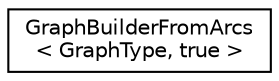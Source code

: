 digraph "Graphical Class Hierarchy"
{
 // LATEX_PDF_SIZE
  edge [fontname="Helvetica",fontsize="10",labelfontname="Helvetica",labelfontsize="10"];
  node [fontname="Helvetica",fontsize="10",shape=record];
  rankdir="LR";
  Node0 [label="GraphBuilderFromArcs\l\< GraphType, true \>",height=0.2,width=0.4,color="black", fillcolor="white", style="filled",URL="$classoperations__research_1_1or__internal_1_1_graph_builder_from_arcs_3_01_graph_type_00_01true_01_4.html",tooltip=" "];
}
